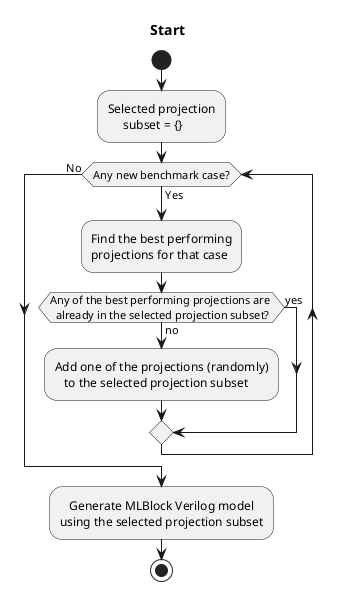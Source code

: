 @startuml

title Start

start

:Selected projection
     subset = {};

while (Any new benchmark case?)  is (Yes)
  :Find the best performing 
  projections for that case;
  
  if (Any of the best performing projections are 
  already in the selected projection subset?) then (yes)
    
  else (no)
    :Add one of the projections (randomly) 
       to the selected projection subset;
  endif

endwhile (No)

:   Generate MLBlock Verilog model
using the selected projection subset;

stop

@enduml

